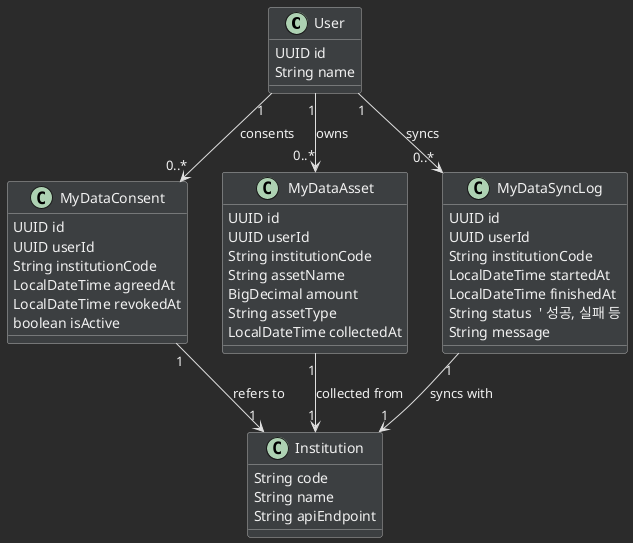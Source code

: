 @startuml
skinparam backgroundColor #2b2b2b
skinparam classBackgroundColor #3c3f41
skinparam classBorderColor #b0b0b0
skinparam classFontColor #f0f0f0
skinparam classAttributeFontColor #f0f0f0
skinparam ArrowFontColor #f0f0f0
skinparam classAttributeIconSize 0
skinparam ArrowColor #e0e0e0
skinparam DefaultTextAlignment left

class User {
  UUID id
  String name
}

class MyDataConsent {
  UUID id
  UUID userId
  String institutionCode
  LocalDateTime agreedAt
  LocalDateTime revokedAt
  boolean isActive
}

class Institution {
  String code
  String name
  String apiEndpoint
}

class MyDataAsset {
  UUID id
  UUID userId
  String institutionCode
  String assetName
  BigDecimal amount
  String assetType
  LocalDateTime collectedAt
}

class MyDataSyncLog {
  UUID id
  UUID userId
  String institutionCode
  LocalDateTime startedAt
  LocalDateTime finishedAt
  String status  ' 성공, 실패 등
  String message
}

' 관계 설정
User "1" --> "0..*" MyDataConsent : consents
User "1" --> "0..*" MyDataAsset : owns
User "1" --> "0..*" MyDataSyncLog : syncs
MyDataConsent "1" --> "1" Institution : refers to
MyDataAsset "1" --> "1" Institution : collected from
MyDataSyncLog "1" --> "1" Institution : syncs with

@enduml
